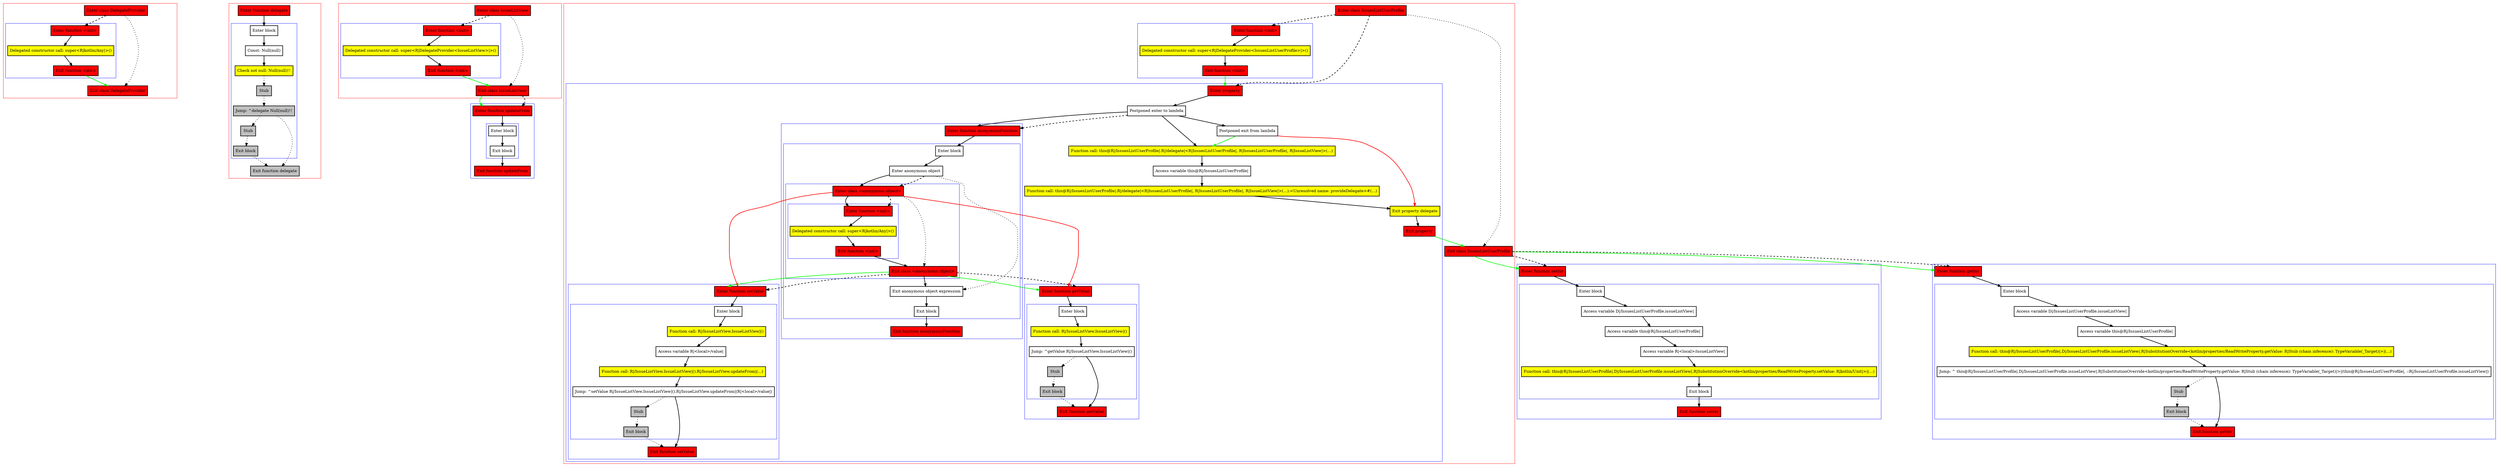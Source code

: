 digraph delegateWithAnonymousObject_kt {
    graph [nodesep=3]
    node [shape=box penwidth=2]
    edge [penwidth=2]

    subgraph cluster_0 {
        color=red
        0 [label="Enter class DelegateProvider" style="filled" fillcolor=red];
        subgraph cluster_1 {
            color=blue
            1 [label="Enter function <init>" style="filled" fillcolor=red];
            2 [label="Delegated constructor call: super<R|kotlin/Any|>()" style="filled" fillcolor=yellow];
            3 [label="Exit function <init>" style="filled" fillcolor=red];
        }
        4 [label="Exit class DelegateProvider" style="filled" fillcolor=red];
    }
    0 -> {4} [style=dotted];
    0 -> {1} [style=dashed];
    1 -> {2};
    2 -> {3};
    3 -> {4} [color=green];

    subgraph cluster_2 {
        color=red
        5 [label="Enter function delegate" style="filled" fillcolor=red];
        subgraph cluster_3 {
            color=blue
            6 [label="Enter block"];
            7 [label="Const: Null(null)"];
            8 [label="Check not null: Null(null)!!" style="filled" fillcolor=yellow];
            9 [label="Stub" style="filled" fillcolor=gray];
            10 [label="Jump: ^delegate Null(null)!!" style="filled" fillcolor=gray];
            11 [label="Stub" style="filled" fillcolor=gray];
            12 [label="Exit block" style="filled" fillcolor=gray];
        }
        13 [label="Exit function delegate" style="filled" fillcolor=gray];
    }
    5 -> {6};
    6 -> {7};
    7 -> {8};
    8 -> {9} [style=dotted];
    9 -> {10} [style=dotted];
    10 -> {11 13} [style=dotted];
    11 -> {12} [style=dotted];
    12 -> {13} [style=dotted];

    subgraph cluster_4 {
        color=red
        14 [label="Enter class IssueListView" style="filled" fillcolor=red];
        subgraph cluster_5 {
            color=blue
            15 [label="Enter function <init>" style="filled" fillcolor=red];
            16 [label="Delegated constructor call: super<R|DelegateProvider<IssueListView>|>()" style="filled" fillcolor=yellow];
            17 [label="Exit function <init>" style="filled" fillcolor=red];
        }
        18 [label="Exit class IssueListView" style="filled" fillcolor=red];
    }
    subgraph cluster_6 {
        color=blue
        19 [label="Enter function updateFrom" style="filled" fillcolor=red];
        subgraph cluster_7 {
            color=blue
            20 [label="Enter block"];
            21 [label="Exit block"];
        }
        22 [label="Exit function updateFrom" style="filled" fillcolor=red];
    }
    14 -> {18} [style=dotted];
    14 -> {15} [style=dashed];
    15 -> {16};
    16 -> {17};
    17 -> {18} [color=green];
    18 -> {19} [color=green];
    18 -> {19} [style=dashed];
    19 -> {20};
    20 -> {21};
    21 -> {22};

    subgraph cluster_8 {
        color=red
        23 [label="Enter class IssuesListUserProfile" style="filled" fillcolor=red];
        subgraph cluster_9 {
            color=blue
            24 [label="Enter function <init>" style="filled" fillcolor=red];
            25 [label="Delegated constructor call: super<R|DelegateProvider<IssuesListUserProfile>|>()" style="filled" fillcolor=yellow];
            26 [label="Exit function <init>" style="filled" fillcolor=red];
        }
        subgraph cluster_10 {
            color=blue
            27 [label="Enter property" style="filled" fillcolor=red];
            28 [label="Postponed enter to lambda"];
            subgraph cluster_11 {
                color=blue
                29 [label="Enter function anonymousFunction" style="filled" fillcolor=red];
                subgraph cluster_12 {
                    color=blue
                    30 [label="Enter block"];
                    31 [label="Enter anonymous object"];
                    subgraph cluster_13 {
                        color=blue
                        32 [label="Enter class <anonymous object>" style="filled" fillcolor=red];
                        subgraph cluster_14 {
                            color=blue
                            33 [label="Enter function <init>" style="filled" fillcolor=red];
                            34 [label="Delegated constructor call: super<R|kotlin/Any|>()" style="filled" fillcolor=yellow];
                            35 [label="Exit function <init>" style="filled" fillcolor=red];
                        }
                        36 [label="Exit class <anonymous object>" style="filled" fillcolor=red];
                    }
                    37 [label="Exit anonymous object expression"];
                    38 [label="Exit block"];
                }
                39 [label="Exit function anonymousFunction" style="filled" fillcolor=red];
            }
            subgraph cluster_15 {
                color=blue
                40 [label="Enter function setValue" style="filled" fillcolor=red];
                subgraph cluster_16 {
                    color=blue
                    41 [label="Enter block"];
                    42 [label="Function call: R|/IssueListView.IssueListView|()" style="filled" fillcolor=yellow];
                    43 [label="Access variable R|<local>/value|"];
                    44 [label="Function call: R|/IssueListView.IssueListView|().R|/IssueListView.updateFrom|(...)" style="filled" fillcolor=yellow];
                    45 [label="Jump: ^setValue R|/IssueListView.IssueListView|().R|/IssueListView.updateFrom|(R|<local>/value|)"];
                    46 [label="Stub" style="filled" fillcolor=gray];
                    47 [label="Exit block" style="filled" fillcolor=gray];
                }
                48 [label="Exit function setValue" style="filled" fillcolor=red];
            }
            subgraph cluster_17 {
                color=blue
                49 [label="Enter function getValue" style="filled" fillcolor=red];
                subgraph cluster_18 {
                    color=blue
                    50 [label="Enter block"];
                    51 [label="Function call: R|/IssueListView.IssueListView|()" style="filled" fillcolor=yellow];
                    52 [label="Jump: ^getValue R|/IssueListView.IssueListView|()"];
                    53 [label="Stub" style="filled" fillcolor=gray];
                    54 [label="Exit block" style="filled" fillcolor=gray];
                }
                55 [label="Exit function getValue" style="filled" fillcolor=red];
            }
            56 [label="Postponed exit from lambda"];
            57 [label="Function call: this@R|/IssuesListUserProfile|.R|/delegate|<R|IssuesListUserProfile|, R|IssuesListUserProfile|, R|IssueListView|>(...)" style="filled" fillcolor=yellow];
            58 [label="Access variable this@R|/IssuesListUserProfile|"];
            59 [label="Function call: this@R|/IssuesListUserProfile|.R|/delegate|<R|IssuesListUserProfile|, R|IssuesListUserProfile|, R|IssueListView|>(...).<Unresolved name: provideDelegate>#(...)" style="filled" fillcolor=yellow];
            60 [label="Exit property delegate" style="filled" fillcolor=yellow];
            61 [label="Exit property" style="filled" fillcolor=red];
        }
        62 [label="Exit class IssuesListUserProfile" style="filled" fillcolor=red];
    }
    subgraph cluster_19 {
        color=blue
        63 [label="Enter function setter" style="filled" fillcolor=red];
        subgraph cluster_20 {
            color=blue
            64 [label="Enter block"];
            65 [label="Access variable D|/IssuesListUserProfile.issueListView|"];
            66 [label="Access variable this@R|/IssuesListUserProfile|"];
            67 [label="Access variable R|<local>/issueListView|"];
            68 [label="Function call: this@R|/IssuesListUserProfile|.D|/IssuesListUserProfile.issueListView|.R|SubstitutionOverride<kotlin/properties/ReadWriteProperty.setValue: R|kotlin/Unit|>|(...)" style="filled" fillcolor=yellow];
            69 [label="Exit block"];
        }
        70 [label="Exit function setter" style="filled" fillcolor=red];
    }
    subgraph cluster_21 {
        color=blue
        71 [label="Enter function getter" style="filled" fillcolor=red];
        subgraph cluster_22 {
            color=blue
            72 [label="Enter block"];
            73 [label="Access variable D|/IssuesListUserProfile.issueListView|"];
            74 [label="Access variable this@R|/IssuesListUserProfile|"];
            75 [label="Function call: this@R|/IssuesListUserProfile|.D|/IssuesListUserProfile.issueListView|.R|SubstitutionOverride<kotlin/properties/ReadWriteProperty.getValue: R|Stub (chain inference): TypeVariable(_Target)|>|(...)" style="filled" fillcolor=yellow];
            76 [label="Jump: ^ this@R|/IssuesListUserProfile|.D|/IssuesListUserProfile.issueListView|.R|SubstitutionOverride<kotlin/properties/ReadWriteProperty.getValue: R|Stub (chain inference): TypeVariable(_Target)|>|(this@R|/IssuesListUserProfile|, ::R|/IssuesListUserProfile.issueListView|)"];
            77 [label="Stub" style="filled" fillcolor=gray];
            78 [label="Exit block" style="filled" fillcolor=gray];
        }
        79 [label="Exit function getter" style="filled" fillcolor=red];
    }
    23 -> {62} [style=dotted];
    23 -> {24 27} [style=dashed];
    24 -> {25};
    25 -> {26};
    26 -> {27} [color=green];
    27 -> {28};
    28 -> {29 56 57};
    28 -> {29} [style=dashed];
    29 -> {30};
    30 -> {31};
    31 -> {32};
    31 -> {37} [style=dotted];
    31 -> {32} [style=dashed];
    32 -> {33};
    32 -> {40 49} [color=red];
    32 -> {36} [style=dotted];
    32 -> {33} [style=dashed];
    33 -> {34};
    34 -> {35};
    35 -> {36};
    36 -> {37};
    36 -> {40 49} [color=green];
    36 -> {40 49} [style=dashed];
    37 -> {38};
    38 -> {39};
    40 -> {41};
    41 -> {42};
    42 -> {43};
    43 -> {44};
    44 -> {45};
    45 -> {48};
    45 -> {46} [style=dotted];
    46 -> {47} [style=dotted];
    47 -> {48} [style=dotted];
    49 -> {50};
    50 -> {51};
    51 -> {52};
    52 -> {55};
    52 -> {53} [style=dotted];
    53 -> {54} [style=dotted];
    54 -> {55} [style=dotted];
    56 -> {57} [color=green];
    56 -> {60} [color=red];
    57 -> {58};
    58 -> {59};
    59 -> {60};
    60 -> {61};
    61 -> {62} [color=green];
    62 -> {63 71} [color=green];
    62 -> {63 71} [style=dashed];
    63 -> {64};
    64 -> {65};
    65 -> {66};
    66 -> {67};
    67 -> {68};
    68 -> {69};
    69 -> {70};
    71 -> {72};
    72 -> {73};
    73 -> {74};
    74 -> {75};
    75 -> {76};
    76 -> {79};
    76 -> {77} [style=dotted];
    77 -> {78} [style=dotted];
    78 -> {79} [style=dotted];

}
